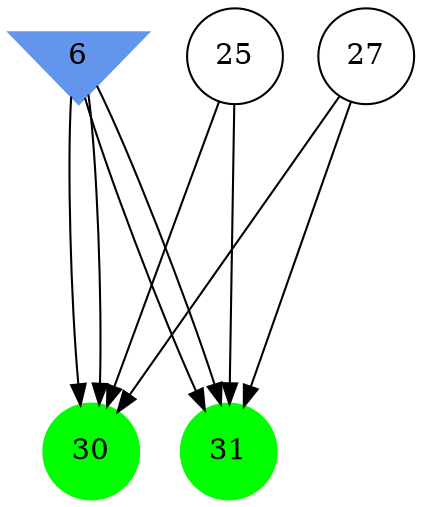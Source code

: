 digraph brain {
	ranksep=2.0;
	6 [shape=invtriangle,style=filled,color=cornflowerblue];
	25 [shape=circle,color=black];
	27 [shape=circle,color=black];
	30 [shape=circle,style=filled,color=green];
	31 [shape=circle,style=filled,color=green];
	6	->	31;
	6	->	30;
	25	->	31;
	25	->	30;
	27	->	31;
	27	->	30;
	6	->	31;
	6	->	30;
	{ rank=same; 6; }
	{ rank=same; 25; 27; }
	{ rank=same; 30; 31; }
}
